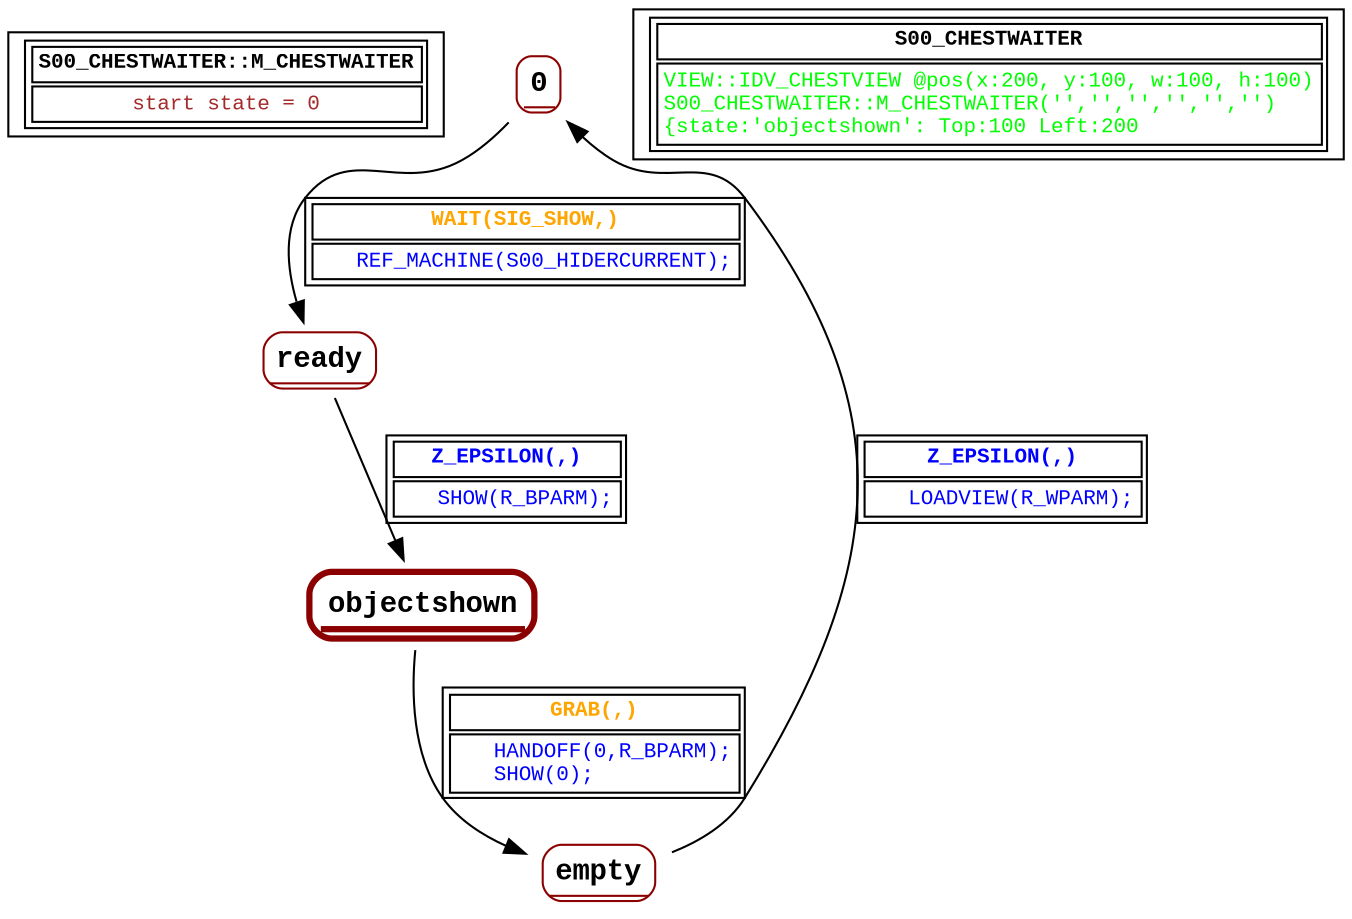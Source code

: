 digraph Automaton {
 fontname="Courier New"
	node [shape=oval, fontname="Courier New"];
	filename[shape = record, fontsize=10, label=< <table border="1"><tr><td><b>S00_CHESTWAITER::M_CHESTWAITER<br align="left"/></b></td></tr>
<tr><td><font point-size="10" color ="brown">start state = 0<br align="left"/></font></td></tr></table>>
];
	0[shape = none, fontsize=14, label=< <table border="1" color="darkred" style="rounded"><tr><td sides="b"><b>0<br align="left"/></b></td></tr>
</table>>];
"0" -> "ready" [fontcolor=orange,fontsize=10,fontname="Courier New", label=< <table border="1"><tr><td><b>WAIT(SIG_SHOW,)<br align="left"/></b></td></tr>
<tr><td><font point-size="10" color ="blue">   REF_MACHINE(S00_HIDERCURRENT);<br align="left"/></font></td></tr></table>>
];
	empty[shape = none, fontsize=14, label=< <table border="1" color="darkred" style="rounded"><tr><td sides="b"><b>empty<br align="left"/></b></td></tr>
</table>>];
"empty" -> "0" [fontcolor=blue,fontsize=10,fontname="Courier New", label=< <table border="1"><tr><td><b>Z_EPSILON(,)<br align="left"/></b></td></tr>
<tr><td><font point-size="10" color ="blue">   LOADVIEW(R_WPARM);<br align="left"/></font></td></tr></table>>
];
	objectshown[shape = none, fontsize=14, label=< <table border="3" color="darkred" style="rounded"><tr><td sides="b"><b>objectshown<br align="left"/></b></td></tr>
</table>>];
"objectshown" -> "empty" [fontcolor=orange,fontsize=10,fontname="Courier New", label=< <table border="1"><tr><td><b>GRAB(,)<br align="left"/></b></td></tr>
<tr><td><font point-size="10" color ="blue">   HANDOFF(0,R_BPARM);<br align="left"/>   SHOW(0);<br align="left"/></font></td></tr></table>>
];
	ready[shape = none, fontsize=14, label=< <table border="1" color="darkred" style="rounded"><tr><td sides="b"><b>ready<br align="left"/></b></td></tr>
</table>>];
"ready" -> "objectshown" [fontcolor=blue,fontsize=10,fontname="Courier New", label=< <table border="1"><tr><td><b>Z_EPSILON(,)<br align="left"/></b></td></tr>
<tr><td><font point-size="10" color ="blue">   SHOW(R_BPARM);<br align="left"/></font></td></tr></table>>
];
	status[shape = record, fontsize=10, label=< <table border="1"><tr><td><b>S00_CHESTWAITER<br align="left"/></b></td></tr>
<tr><td><font point-size="10" color ="green">VIEW::IDV_CHESTVIEW @pos(x:200, y:100, w:100, h:100)<br align="left"/>S00_CHESTWAITER::M_CHESTWAITER(&apos;&apos;,&apos;&apos;,&apos;&apos;,&apos;&apos;,&apos;&apos;,&apos;&apos;)<br align="left"/>			&#123;state:&apos;objectshown&apos;: Top:100 Left:200<br align="left"/></font></td></tr></table>>
];
}
